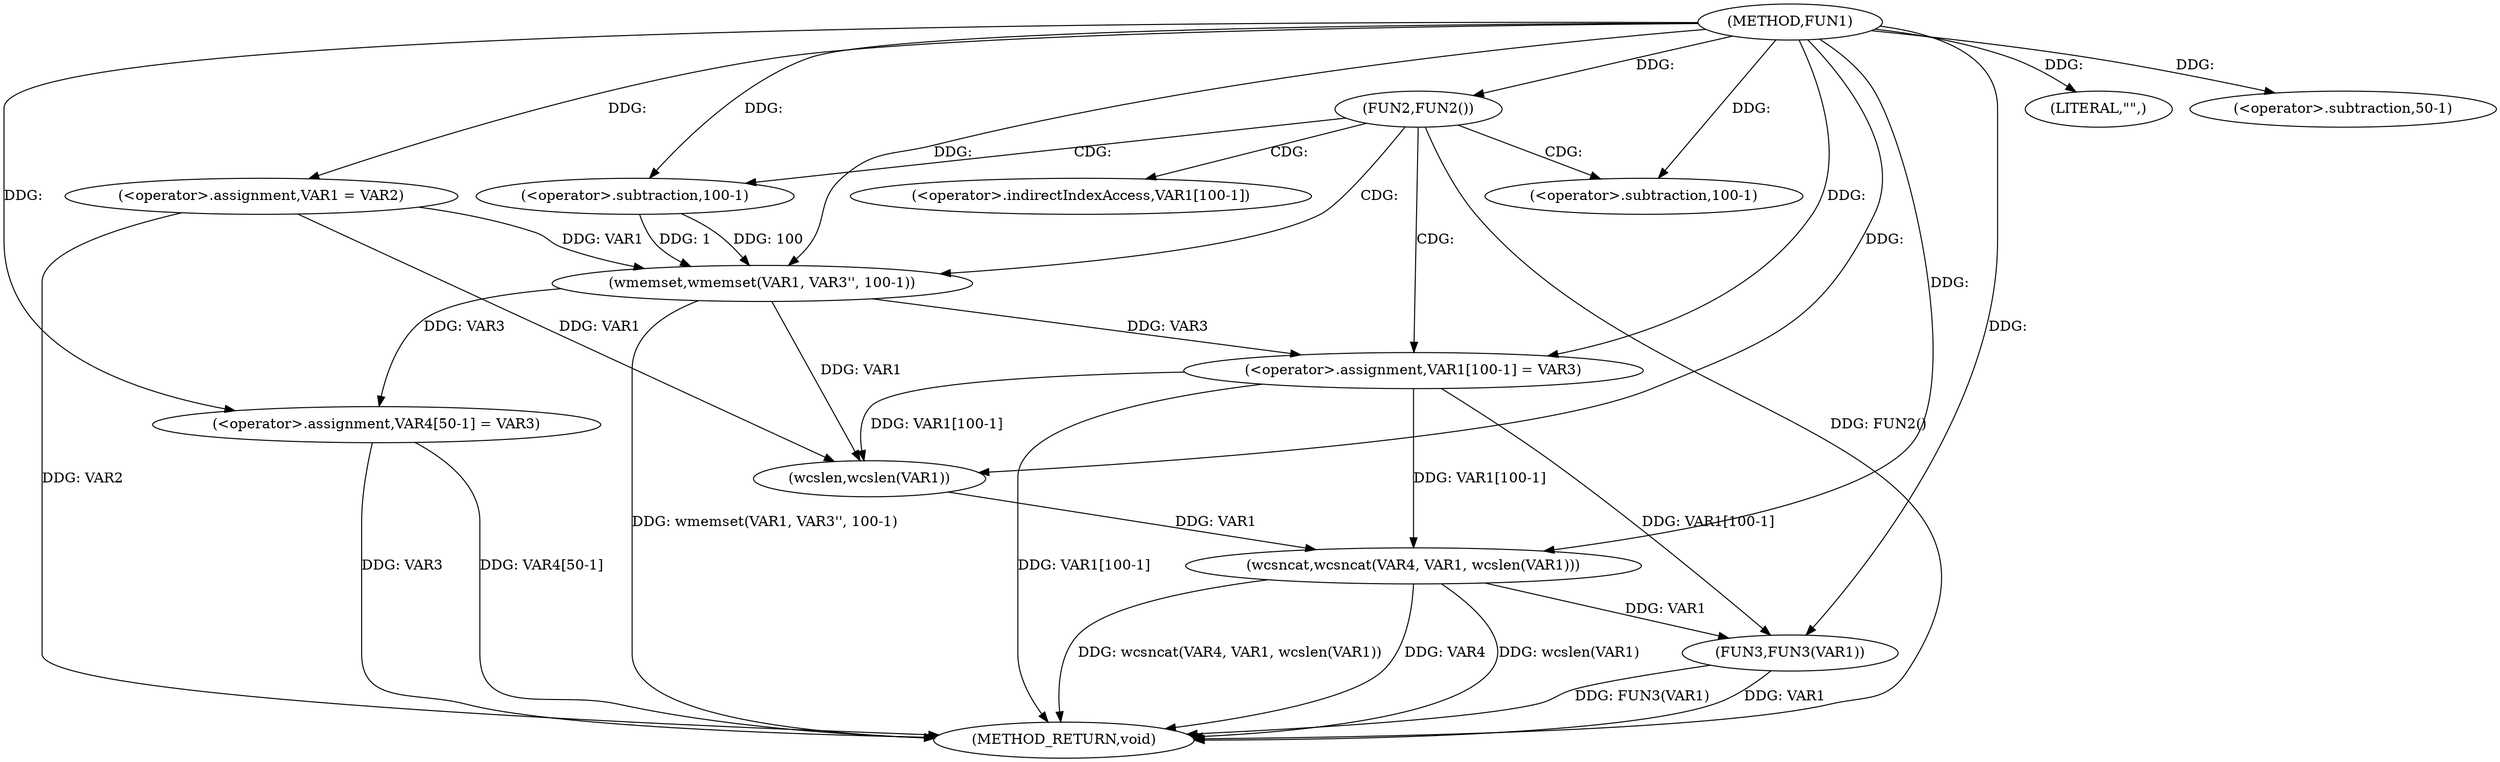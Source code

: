 digraph FUN1 {  
"1000100" [label = "(METHOD,FUN1)" ]
"1000139" [label = "(METHOD_RETURN,void)" ]
"1000104" [label = "(<operator>.assignment,VAR1 = VAR2)" ]
"1000108" [label = "(FUN2,FUN2())" ]
"1000110" [label = "(wmemset,wmemset(VAR1, VAR3'', 100-1))" ]
"1000113" [label = "(<operator>.subtraction,100-1)" ]
"1000116" [label = "(<operator>.assignment,VAR1[100-1] = VAR3)" ]
"1000119" [label = "(<operator>.subtraction,100-1)" ]
"1000124" [label = "(LITERAL,\"\",)" ]
"1000125" [label = "(wcsncat,wcsncat(VAR4, VAR1, wcslen(VAR1)))" ]
"1000128" [label = "(wcslen,wcslen(VAR1))" ]
"1000130" [label = "(<operator>.assignment,VAR4[50-1] = VAR3)" ]
"1000133" [label = "(<operator>.subtraction,50-1)" ]
"1000137" [label = "(FUN3,FUN3(VAR1))" ]
"1000117" [label = "(<operator>.indirectIndexAccess,VAR1[100-1])" ]
  "1000116" -> "1000139"  [ label = "DDG: VAR1[100-1]"] 
  "1000125" -> "1000139"  [ label = "DDG: wcsncat(VAR4, VAR1, wcslen(VAR1))"] 
  "1000108" -> "1000139"  [ label = "DDG: FUN2()"] 
  "1000110" -> "1000139"  [ label = "DDG: wmemset(VAR1, VAR3'', 100-1)"] 
  "1000130" -> "1000139"  [ label = "DDG: VAR3"] 
  "1000130" -> "1000139"  [ label = "DDG: VAR4[50-1]"] 
  "1000125" -> "1000139"  [ label = "DDG: VAR4"] 
  "1000125" -> "1000139"  [ label = "DDG: wcslen(VAR1)"] 
  "1000137" -> "1000139"  [ label = "DDG: VAR1"] 
  "1000137" -> "1000139"  [ label = "DDG: FUN3(VAR1)"] 
  "1000104" -> "1000139"  [ label = "DDG: VAR2"] 
  "1000100" -> "1000104"  [ label = "DDG: "] 
  "1000100" -> "1000108"  [ label = "DDG: "] 
  "1000104" -> "1000110"  [ label = "DDG: VAR1"] 
  "1000100" -> "1000110"  [ label = "DDG: "] 
  "1000113" -> "1000110"  [ label = "DDG: 100"] 
  "1000113" -> "1000110"  [ label = "DDG: 1"] 
  "1000100" -> "1000113"  [ label = "DDG: "] 
  "1000110" -> "1000116"  [ label = "DDG: VAR3"] 
  "1000100" -> "1000116"  [ label = "DDG: "] 
  "1000100" -> "1000119"  [ label = "DDG: "] 
  "1000100" -> "1000124"  [ label = "DDG: "] 
  "1000100" -> "1000125"  [ label = "DDG: "] 
  "1000116" -> "1000125"  [ label = "DDG: VAR1[100-1]"] 
  "1000128" -> "1000125"  [ label = "DDG: VAR1"] 
  "1000116" -> "1000128"  [ label = "DDG: VAR1[100-1]"] 
  "1000104" -> "1000128"  [ label = "DDG: VAR1"] 
  "1000110" -> "1000128"  [ label = "DDG: VAR1"] 
  "1000100" -> "1000128"  [ label = "DDG: "] 
  "1000100" -> "1000130"  [ label = "DDG: "] 
  "1000110" -> "1000130"  [ label = "DDG: VAR3"] 
  "1000100" -> "1000133"  [ label = "DDG: "] 
  "1000116" -> "1000137"  [ label = "DDG: VAR1[100-1]"] 
  "1000125" -> "1000137"  [ label = "DDG: VAR1"] 
  "1000100" -> "1000137"  [ label = "DDG: "] 
  "1000108" -> "1000110"  [ label = "CDG: "] 
  "1000108" -> "1000116"  [ label = "CDG: "] 
  "1000108" -> "1000119"  [ label = "CDG: "] 
  "1000108" -> "1000117"  [ label = "CDG: "] 
  "1000108" -> "1000113"  [ label = "CDG: "] 
}
